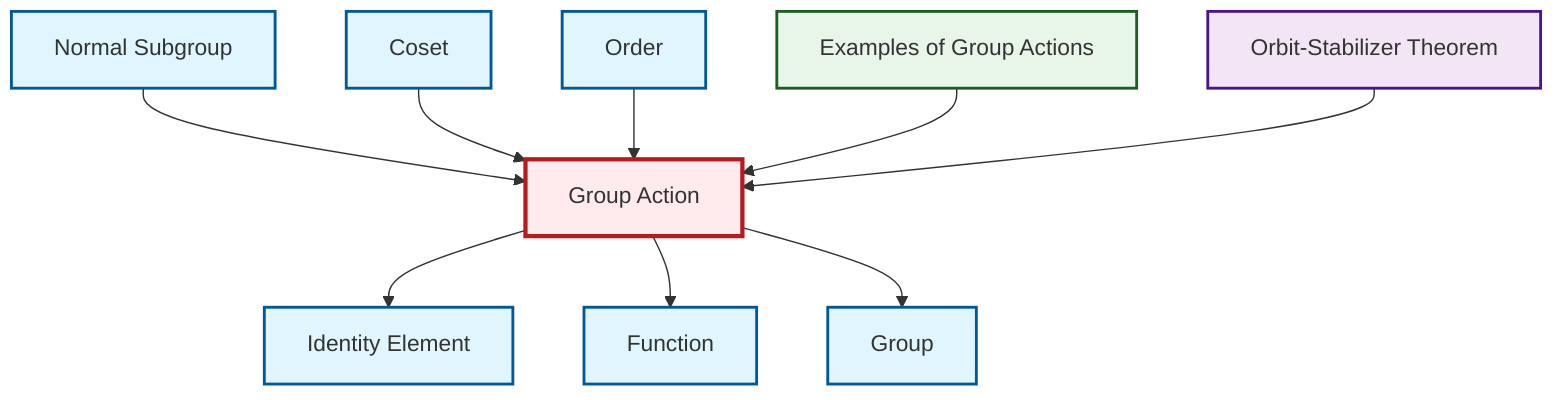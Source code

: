 graph TD
    classDef definition fill:#e1f5fe,stroke:#01579b,stroke-width:2px
    classDef theorem fill:#f3e5f5,stroke:#4a148c,stroke-width:2px
    classDef axiom fill:#fff3e0,stroke:#e65100,stroke-width:2px
    classDef example fill:#e8f5e9,stroke:#1b5e20,stroke-width:2px
    classDef current fill:#ffebee,stroke:#b71c1c,stroke-width:3px
    ex-group-action-examples["Examples of Group Actions"]:::example
    def-group["Group"]:::definition
    thm-orbit-stabilizer["Orbit-Stabilizer Theorem"]:::theorem
    def-function["Function"]:::definition
    def-normal-subgroup["Normal Subgroup"]:::definition
    def-coset["Coset"]:::definition
    def-group-action["Group Action"]:::definition
    def-order["Order"]:::definition
    def-identity-element["Identity Element"]:::definition
    def-normal-subgroup --> def-group-action
    def-coset --> def-group-action
    def-group-action --> def-identity-element
    def-order --> def-group-action
    def-group-action --> def-function
    ex-group-action-examples --> def-group-action
    thm-orbit-stabilizer --> def-group-action
    def-group-action --> def-group
    class def-group-action current